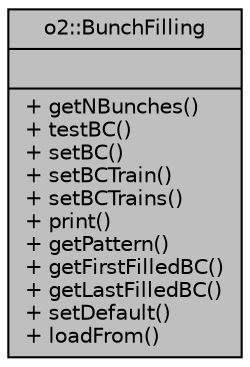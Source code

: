 digraph "o2::BunchFilling"
{
 // INTERACTIVE_SVG=YES
  bgcolor="transparent";
  edge [fontname="Helvetica",fontsize="10",labelfontname="Helvetica",labelfontsize="10"];
  node [fontname="Helvetica",fontsize="10",shape=record];
  Node1 [label="{o2::BunchFilling\n||+ getNBunches()\l+ testBC()\l+ setBC()\l+ setBCTrain()\l+ setBCTrains()\l+ print()\l+ getPattern()\l+ getFirstFilledBC()\l+ getLastFilledBC()\l+ setDefault()\l+ loadFrom()\l}",height=0.2,width=0.4,color="black", fillcolor="grey75", style="filled", fontcolor="black"];
}

